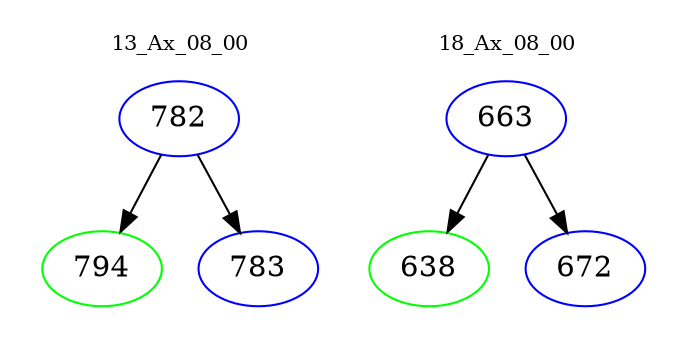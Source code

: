 digraph{
subgraph cluster_0 {
color = white
label = "13_Ax_08_00";
fontsize=10;
T0_782 [label="782", color="blue"]
T0_782 -> T0_794 [color="black"]
T0_794 [label="794", color="green"]
T0_782 -> T0_783 [color="black"]
T0_783 [label="783", color="blue"]
}
subgraph cluster_1 {
color = white
label = "18_Ax_08_00";
fontsize=10;
T1_663 [label="663", color="blue"]
T1_663 -> T1_638 [color="black"]
T1_638 [label="638", color="green"]
T1_663 -> T1_672 [color="black"]
T1_672 [label="672", color="blue"]
}
}
